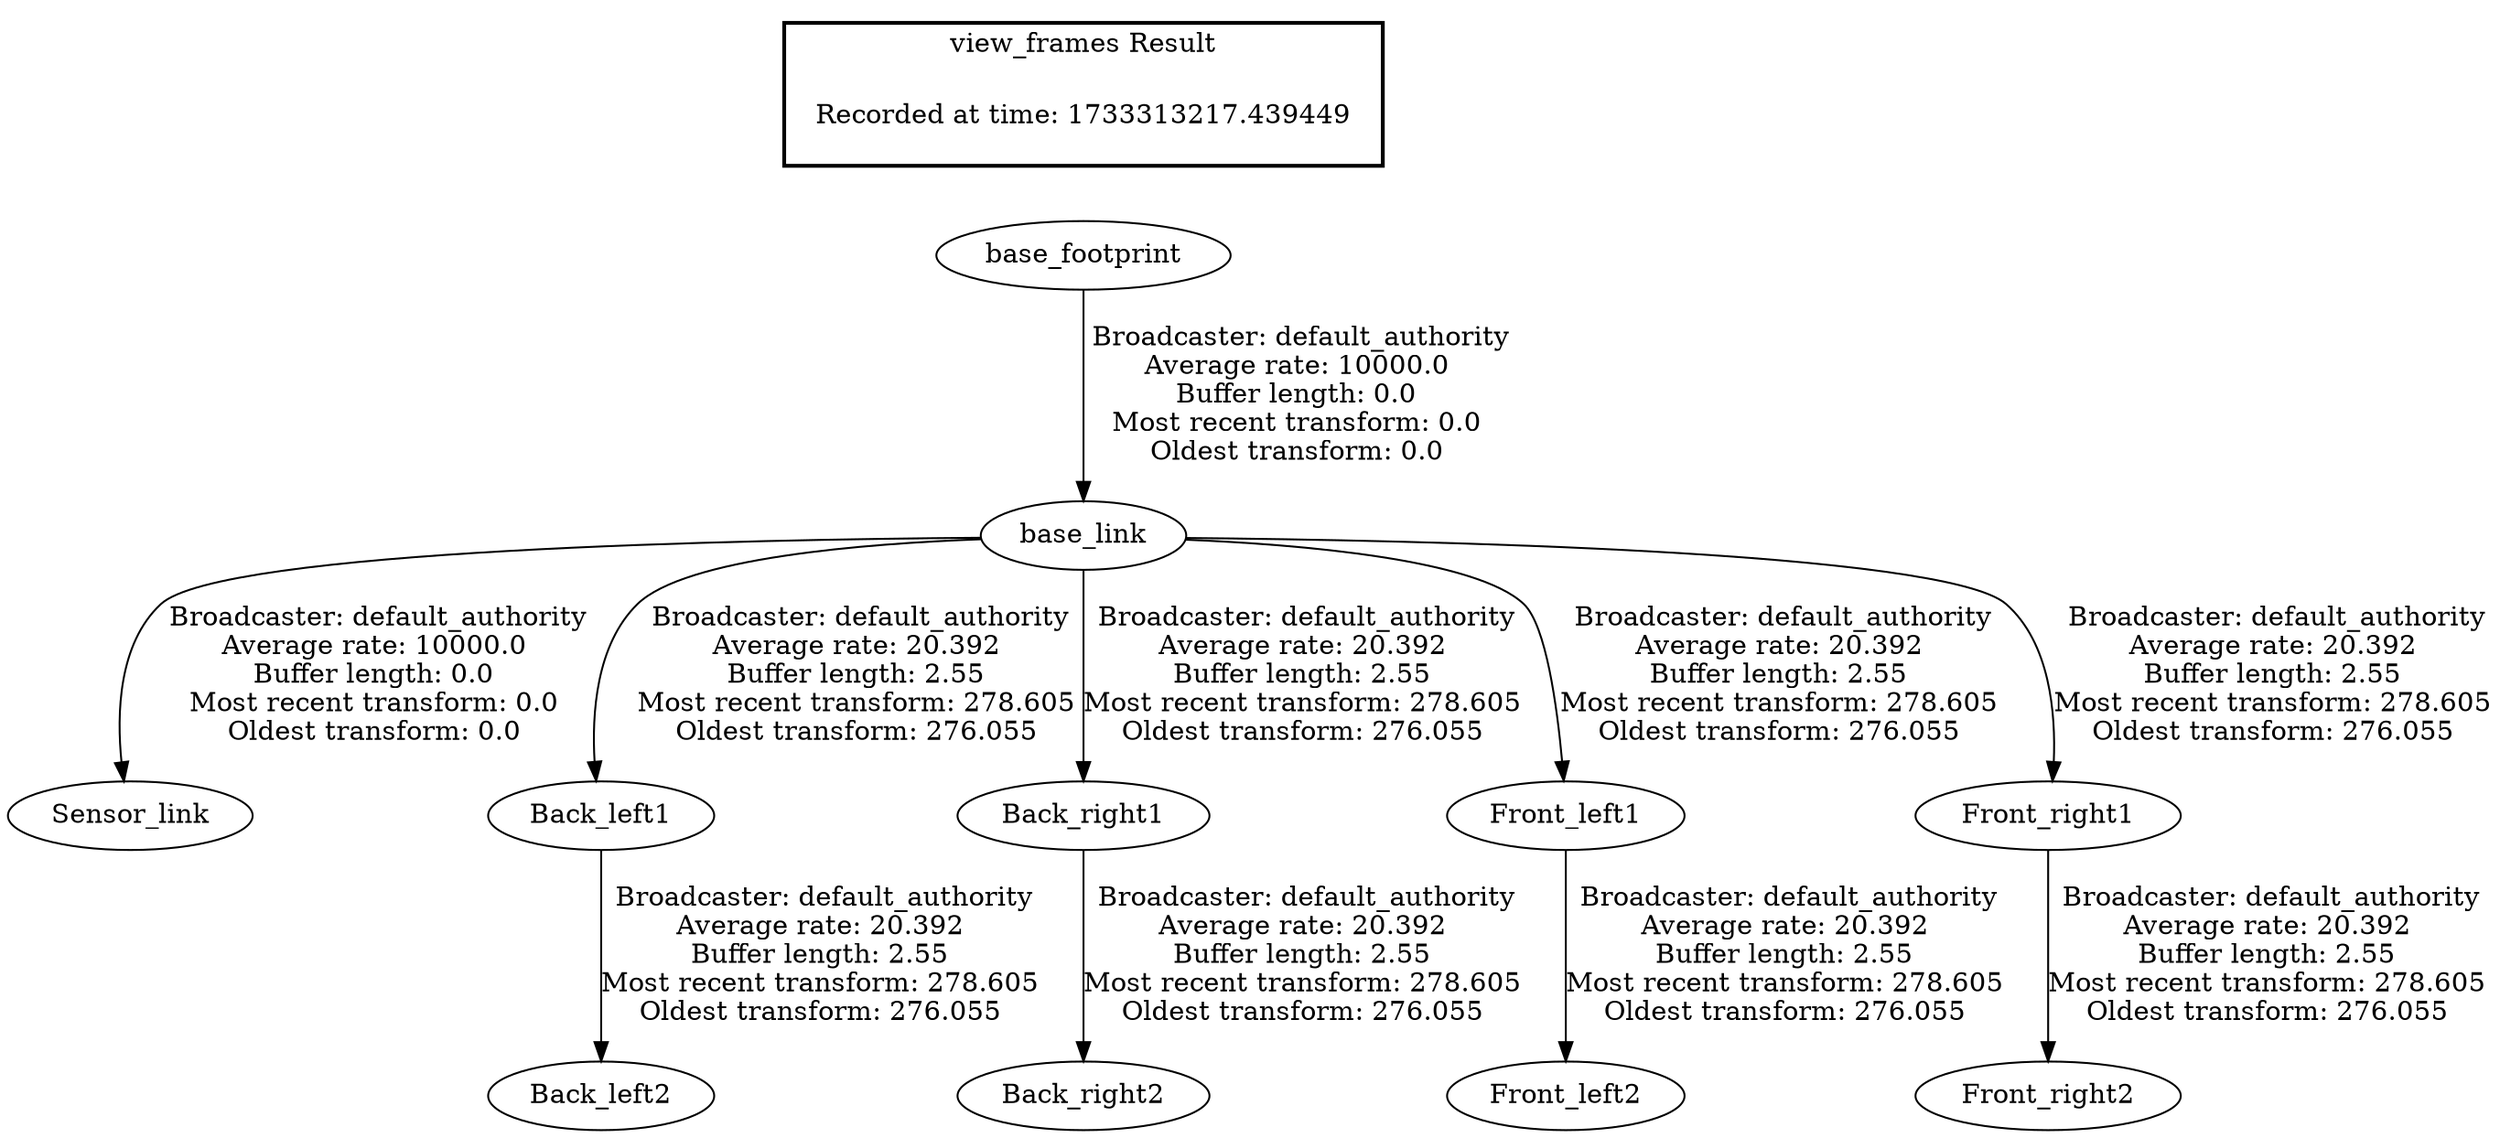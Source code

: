 digraph G {
"base_footprint" -> "base_link"[label=" Broadcaster: default_authority\nAverage rate: 10000.0\nBuffer length: 0.0\nMost recent transform: 0.0\nOldest transform: 0.0\n"];
"base_link" -> "Sensor_link"[label=" Broadcaster: default_authority\nAverage rate: 10000.0\nBuffer length: 0.0\nMost recent transform: 0.0\nOldest transform: 0.0\n"];
"base_link" -> "Back_left1"[label=" Broadcaster: default_authority\nAverage rate: 20.392\nBuffer length: 2.55\nMost recent transform: 278.605\nOldest transform: 276.055\n"];
"Back_left1" -> "Back_left2"[label=" Broadcaster: default_authority\nAverage rate: 20.392\nBuffer length: 2.55\nMost recent transform: 278.605\nOldest transform: 276.055\n"];
"base_link" -> "Back_right1"[label=" Broadcaster: default_authority\nAverage rate: 20.392\nBuffer length: 2.55\nMost recent transform: 278.605\nOldest transform: 276.055\n"];
"Back_right1" -> "Back_right2"[label=" Broadcaster: default_authority\nAverage rate: 20.392\nBuffer length: 2.55\nMost recent transform: 278.605\nOldest transform: 276.055\n"];
"base_link" -> "Front_left1"[label=" Broadcaster: default_authority\nAverage rate: 20.392\nBuffer length: 2.55\nMost recent transform: 278.605\nOldest transform: 276.055\n"];
"Front_left1" -> "Front_left2"[label=" Broadcaster: default_authority\nAverage rate: 20.392\nBuffer length: 2.55\nMost recent transform: 278.605\nOldest transform: 276.055\n"];
"base_link" -> "Front_right1"[label=" Broadcaster: default_authority\nAverage rate: 20.392\nBuffer length: 2.55\nMost recent transform: 278.605\nOldest transform: 276.055\n"];
"Front_right1" -> "Front_right2"[label=" Broadcaster: default_authority\nAverage rate: 20.392\nBuffer length: 2.55\nMost recent transform: 278.605\nOldest transform: 276.055\n"];
edge [style=invis];
 subgraph cluster_legend { style=bold; color=black; label ="view_frames Result";
"Recorded at time: 1733313217.439449"[ shape=plaintext ] ;
}->"base_footprint";
}